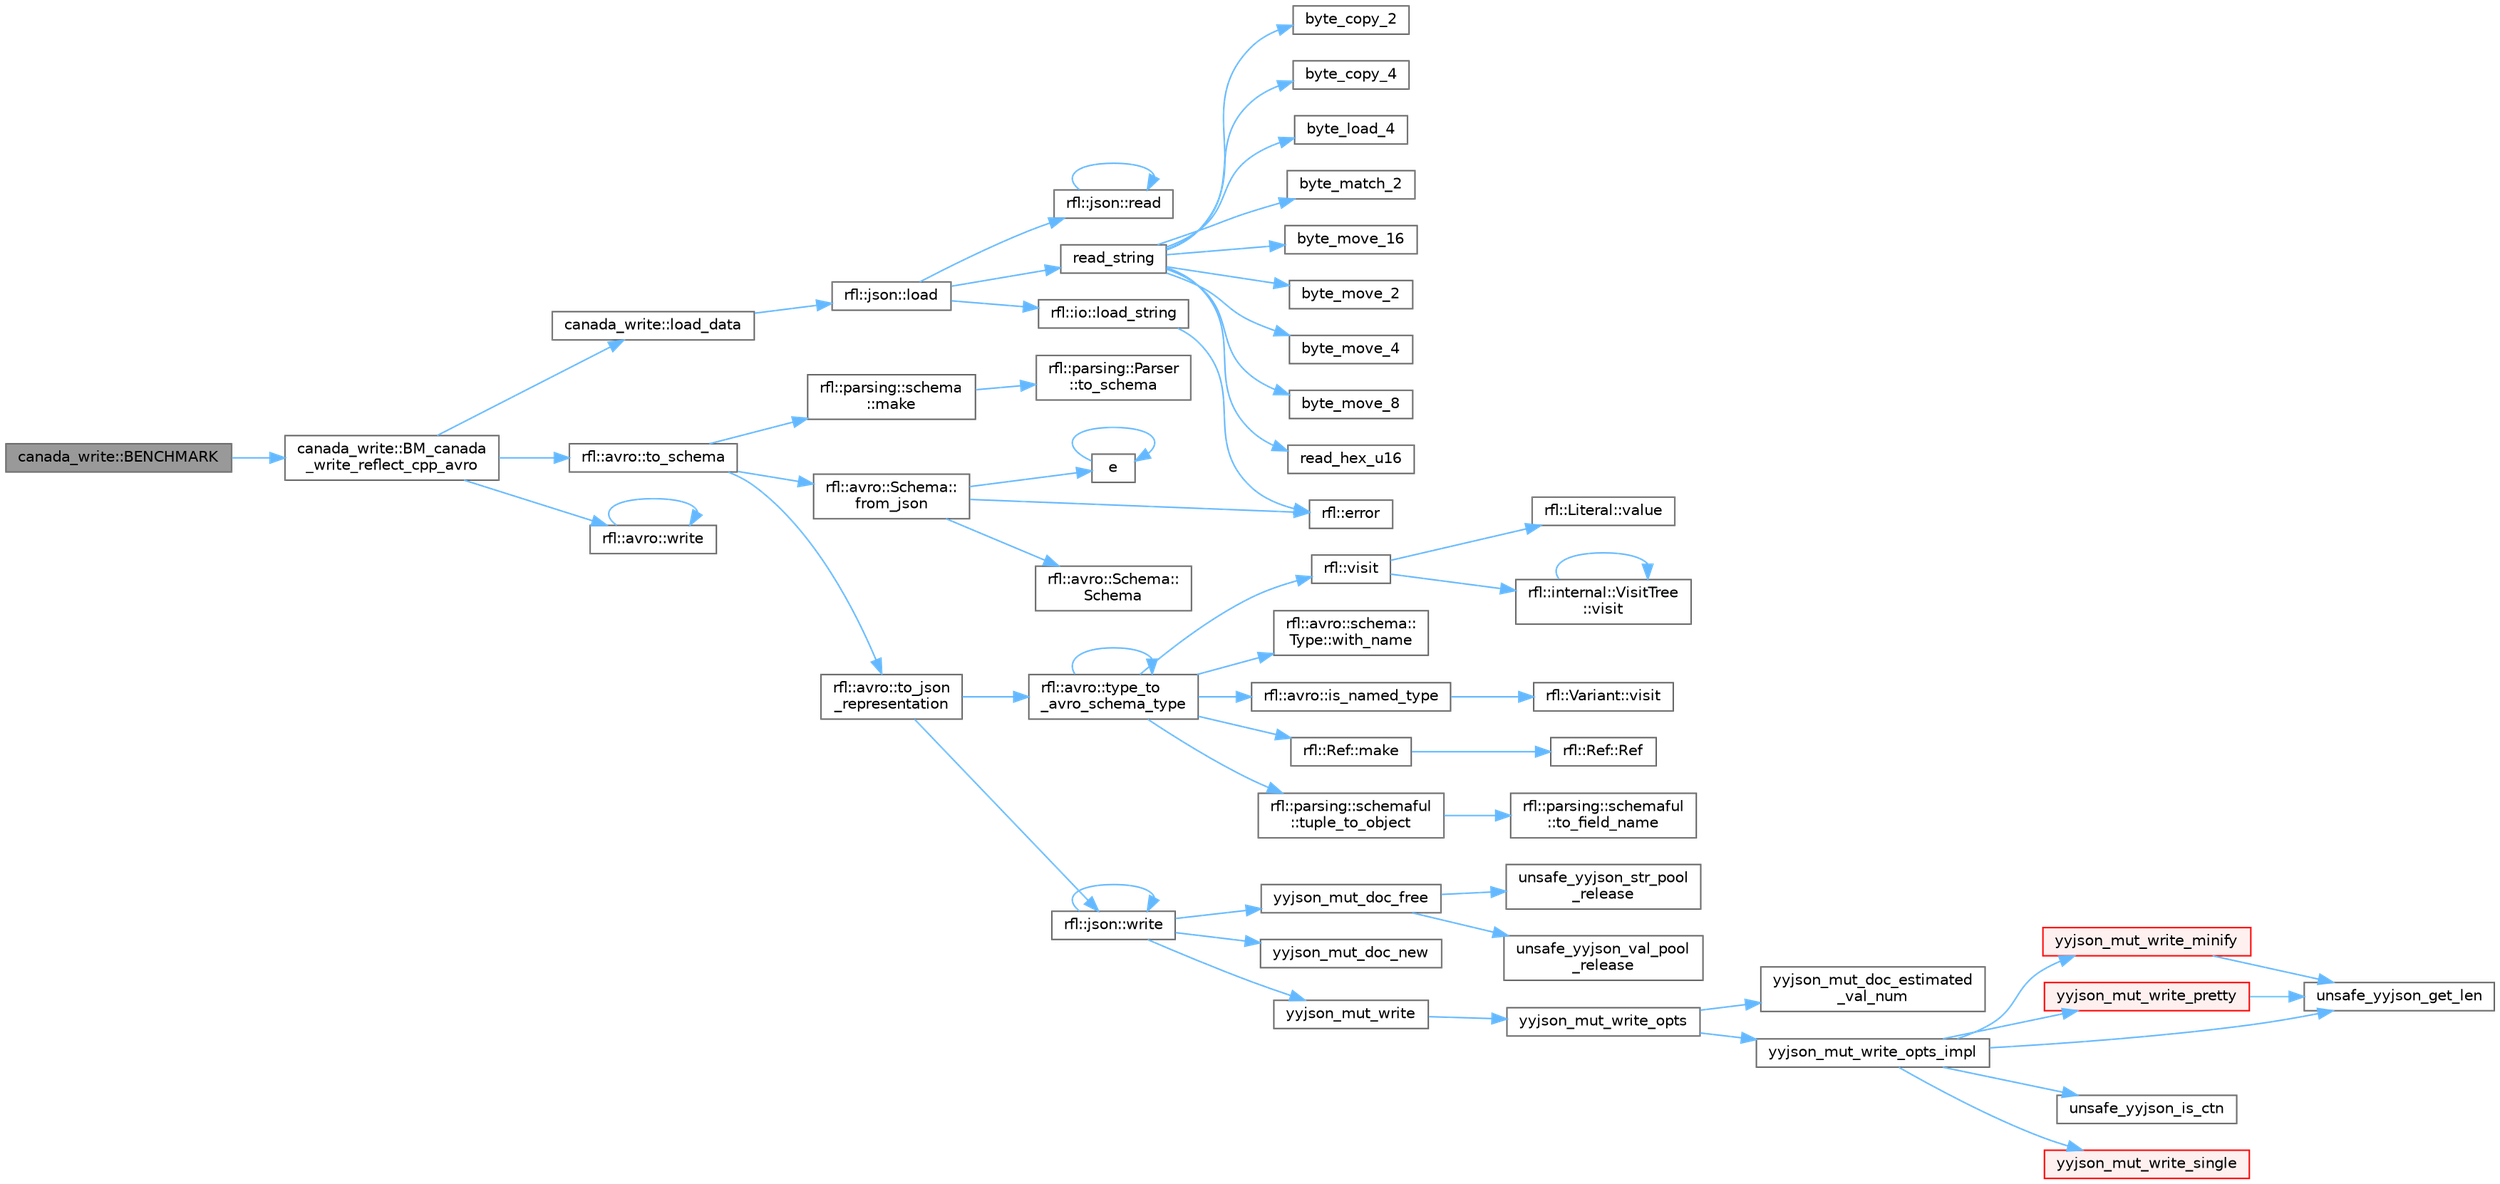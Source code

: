 digraph "canada_write::BENCHMARK"
{
 // LATEX_PDF_SIZE
  bgcolor="transparent";
  edge [fontname=Helvetica,fontsize=10,labelfontname=Helvetica,labelfontsize=10];
  node [fontname=Helvetica,fontsize=10,shape=box,height=0.2,width=0.4];
  rankdir="LR";
  Node1 [id="Node000001",label="canada_write::BENCHMARK",height=0.2,width=0.4,color="gray40", fillcolor="grey60", style="filled", fontcolor="black",tooltip=" "];
  Node1 -> Node2 [id="edge1_Node000001_Node000002",color="steelblue1",style="solid",tooltip=" "];
  Node2 [id="Node000002",label="canada_write::BM_canada\l_write_reflect_cpp_avro",height=0.2,width=0.4,color="grey40", fillcolor="white", style="filled",URL="$namespacecanada__write.html#a40600ed70f3768d5e1ab58cad84e0fe3",tooltip=" "];
  Node2 -> Node3 [id="edge2_Node000002_Node000003",color="steelblue1",style="solid",tooltip=" "];
  Node3 [id="Node000003",label="canada_write::load_data",height=0.2,width=0.4,color="grey40", fillcolor="white", style="filled",URL="$namespacecanada__write.html#a77ee77f85d1f753898b945d50691b573",tooltip=" "];
  Node3 -> Node4 [id="edge3_Node000003_Node000004",color="steelblue1",style="solid",tooltip=" "];
  Node4 [id="Node000004",label="rfl::json::load",height=0.2,width=0.4,color="grey40", fillcolor="white", style="filled",URL="$namespacerfl_1_1json.html#ad44cd984a06c20921fc621d115e17cab",tooltip=" "];
  Node4 -> Node5 [id="edge4_Node000004_Node000005",color="steelblue1",style="solid",tooltip=" "];
  Node5 [id="Node000005",label="rfl::io::load_string",height=0.2,width=0.4,color="grey40", fillcolor="white", style="filled",URL="$namespacerfl_1_1io.html#abef8f6773d8fd7258ba35772521c371a",tooltip=" "];
  Node5 -> Node6 [id="edge5_Node000005_Node000006",color="steelblue1",style="solid",tooltip=" "];
  Node6 [id="Node000006",label="rfl::error",height=0.2,width=0.4,color="grey40", fillcolor="white", style="filled",URL="$namespacerfl.html#a6625864c6c297dfdc3d3c3ee3181dd8c",tooltip="Shorthand for unexpected error."];
  Node4 -> Node7 [id="edge6_Node000004_Node000007",color="steelblue1",style="solid",tooltip=" "];
  Node7 [id="Node000007",label="rfl::json::read",height=0.2,width=0.4,color="grey40", fillcolor="white", style="filled",URL="$namespacerfl_1_1json.html#a905573518eca04a9c269d1bb32de7dd1",tooltip="Parses an object from a JSON var."];
  Node7 -> Node7 [id="edge7_Node000007_Node000007",color="steelblue1",style="solid",tooltip=" "];
  Node4 -> Node8 [id="edge8_Node000004_Node000008",color="steelblue1",style="solid",tooltip=" "];
  Node8 [id="Node000008",label="read_string",height=0.2,width=0.4,color="grey40", fillcolor="white", style="filled",URL="$yyjson_8c.html#a804945ea7ab88a55f6c71afe2ef28508",tooltip=" "];
  Node8 -> Node9 [id="edge9_Node000008_Node000009",color="steelblue1",style="solid",tooltip=" "];
  Node9 [id="Node000009",label="byte_copy_2",height=0.2,width=0.4,color="grey40", fillcolor="white", style="filled",URL="$yyjson_8c.html#ac6a11726824f52b6413a67488f5a3152",tooltip=" "];
  Node8 -> Node10 [id="edge10_Node000008_Node000010",color="steelblue1",style="solid",tooltip=" "];
  Node10 [id="Node000010",label="byte_copy_4",height=0.2,width=0.4,color="grey40", fillcolor="white", style="filled",URL="$yyjson_8c.html#a98219967baeab34ab615b4ccda0df146",tooltip=" "];
  Node8 -> Node11 [id="edge11_Node000008_Node000011",color="steelblue1",style="solid",tooltip=" "];
  Node11 [id="Node000011",label="byte_load_4",height=0.2,width=0.4,color="grey40", fillcolor="white", style="filled",URL="$yyjson_8c.html#a87c460a03bebacd0dcdad97440488c2b",tooltip=" "];
  Node8 -> Node12 [id="edge12_Node000008_Node000012",color="steelblue1",style="solid",tooltip=" "];
  Node12 [id="Node000012",label="byte_match_2",height=0.2,width=0.4,color="grey40", fillcolor="white", style="filled",URL="$yyjson_8c.html#a3a0b543ccc96758e3d9632773ab82632",tooltip=" "];
  Node8 -> Node13 [id="edge13_Node000008_Node000013",color="steelblue1",style="solid",tooltip=" "];
  Node13 [id="Node000013",label="byte_move_16",height=0.2,width=0.4,color="grey40", fillcolor="white", style="filled",URL="$yyjson_8c.html#a133d71145abef5ab727e5d3bc7d7d3cc",tooltip=" "];
  Node8 -> Node14 [id="edge14_Node000008_Node000014",color="steelblue1",style="solid",tooltip=" "];
  Node14 [id="Node000014",label="byte_move_2",height=0.2,width=0.4,color="grey40", fillcolor="white", style="filled",URL="$yyjson_8c.html#a937b93922fffb9ba4853a8c20954aa5b",tooltip=" "];
  Node8 -> Node15 [id="edge15_Node000008_Node000015",color="steelblue1",style="solid",tooltip=" "];
  Node15 [id="Node000015",label="byte_move_4",height=0.2,width=0.4,color="grey40", fillcolor="white", style="filled",URL="$yyjson_8c.html#aa5ca17990694a6718874be6817b38ed4",tooltip=" "];
  Node8 -> Node16 [id="edge16_Node000008_Node000016",color="steelblue1",style="solid",tooltip=" "];
  Node16 [id="Node000016",label="byte_move_8",height=0.2,width=0.4,color="grey40", fillcolor="white", style="filled",URL="$yyjson_8c.html#a358fd32f651a73a41814fb2229dae049",tooltip=" "];
  Node8 -> Node17 [id="edge17_Node000008_Node000017",color="steelblue1",style="solid",tooltip=" "];
  Node17 [id="Node000017",label="read_hex_u16",height=0.2,width=0.4,color="grey40", fillcolor="white", style="filled",URL="$yyjson_8c.html#add45e53bf46ccf2467cc535d9bd89717",tooltip=" "];
  Node2 -> Node18 [id="edge18_Node000002_Node000018",color="steelblue1",style="solid",tooltip=" "];
  Node18 [id="Node000018",label="rfl::avro::to_schema",height=0.2,width=0.4,color="grey40", fillcolor="white", style="filled",URL="$namespacerfl_1_1avro.html#ab4e4299e148b02882cde0a081a19d533",tooltip="Returns the Avro schema for a class."];
  Node18 -> Node19 [id="edge19_Node000018_Node000019",color="steelblue1",style="solid",tooltip=" "];
  Node19 [id="Node000019",label="rfl::avro::Schema::\lfrom_json",height=0.2,width=0.4,color="grey40", fillcolor="white", style="filled",URL="$classrfl_1_1avro_1_1_schema.html#a0b87feddebe58d04f4c9b4c4c8e96ff1",tooltip=" "];
  Node19 -> Node20 [id="edge20_Node000019_Node000020",color="steelblue1",style="solid",tooltip=" "];
  Node20 [id="Node000020",label="e",height=0.2,width=0.4,color="grey40", fillcolor="white", style="filled",URL="$_cwise__array__power__array_8cpp.html#a9cb86ff854760bf91a154f2724a9101d",tooltip=" "];
  Node20 -> Node20 [id="edge21_Node000020_Node000020",color="steelblue1",style="solid",tooltip=" "];
  Node19 -> Node6 [id="edge22_Node000019_Node000006",color="steelblue1",style="solid",tooltip=" "];
  Node19 -> Node21 [id="edge23_Node000019_Node000021",color="steelblue1",style="solid",tooltip=" "];
  Node21 [id="Node000021",label="rfl::avro::Schema::\lSchema",height=0.2,width=0.4,color="grey40", fillcolor="white", style="filled",URL="$classrfl_1_1avro_1_1_schema.html#afe64e32328ce80341a44c3c3e8ed2eff",tooltip=" "];
  Node18 -> Node22 [id="edge24_Node000018_Node000022",color="steelblue1",style="solid",tooltip=" "];
  Node22 [id="Node000022",label="rfl::parsing::schema\l::make",height=0.2,width=0.4,color="grey40", fillcolor="white", style="filled",URL="$namespacerfl_1_1parsing_1_1schema.html#abde3ab3b84d1e866390452a4bcd9f414",tooltip=" "];
  Node22 -> Node23 [id="edge25_Node000022_Node000023",color="steelblue1",style="solid",tooltip=" "];
  Node23 [id="Node000023",label="rfl::parsing::Parser\l::to_schema",height=0.2,width=0.4,color="grey40", fillcolor="white", style="filled",URL="$structrfl_1_1parsing_1_1_parser.html#a1dafff3e2ac5cc6e4cf8472870a2481f",tooltip="Generates a schema for the underlying type."];
  Node18 -> Node24 [id="edge26_Node000018_Node000024",color="steelblue1",style="solid",tooltip=" "];
  Node24 [id="Node000024",label="rfl::avro::to_json\l_representation",height=0.2,width=0.4,color="grey40", fillcolor="white", style="filled",URL="$namespacerfl_1_1avro.html#ad8970e1bc390f14a2a8b2e4268e3a9e4",tooltip=" "];
  Node24 -> Node25 [id="edge27_Node000024_Node000025",color="steelblue1",style="solid",tooltip=" "];
  Node25 [id="Node000025",label="rfl::avro::type_to\l_avro_schema_type",height=0.2,width=0.4,color="grey40", fillcolor="white", style="filled",URL="$namespacerfl_1_1avro.html#a2bde2fe911f941dfa6ac70073bdfaab4",tooltip=" "];
  Node25 -> Node26 [id="edge28_Node000025_Node000026",color="steelblue1",style="solid",tooltip=" "];
  Node26 [id="Node000026",label="rfl::avro::is_named_type",height=0.2,width=0.4,color="grey40", fillcolor="white", style="filled",URL="$namespacerfl_1_1avro.html#ad309b1262fb37cdb7e4ff4e13e864053",tooltip=" "];
  Node26 -> Node27 [id="edge29_Node000026_Node000027",color="steelblue1",style="solid",tooltip=" "];
  Node27 [id="Node000027",label="rfl::Variant::visit",height=0.2,width=0.4,color="grey40", fillcolor="white", style="filled",URL="$classrfl_1_1_variant.html#ac3b3ce4b10d7ae00df4474bc78f64f6b",tooltip=" "];
  Node25 -> Node28 [id="edge30_Node000025_Node000028",color="steelblue1",style="solid",tooltip=" "];
  Node28 [id="Node000028",label="rfl::Ref::make",height=0.2,width=0.4,color="grey40", fillcolor="white", style="filled",URL="$classrfl_1_1_ref.html#a1501cd0fd114b2dd113fb3abe974275d",tooltip=" "];
  Node28 -> Node29 [id="edge31_Node000028_Node000029",color="steelblue1",style="solid",tooltip=" "];
  Node29 [id="Node000029",label="rfl::Ref::Ref",height=0.2,width=0.4,color="grey40", fillcolor="white", style="filled",URL="$classrfl_1_1_ref.html#a157d7b0b3b1bc2b0833c0843bf056d04",tooltip=" "];
  Node25 -> Node30 [id="edge32_Node000025_Node000030",color="steelblue1",style="solid",tooltip=" "];
  Node30 [id="Node000030",label="rfl::parsing::schemaful\l::tuple_to_object",height=0.2,width=0.4,color="grey40", fillcolor="white", style="filled",URL="$namespacerfl_1_1parsing_1_1schemaful.html#a5b412f7002391ba449648c30b115d142",tooltip=" "];
  Node30 -> Node31 [id="edge33_Node000030_Node000031",color="steelblue1",style="solid",tooltip=" "];
  Node31 [id="Node000031",label="rfl::parsing::schemaful\l::to_field_name",height=0.2,width=0.4,color="grey40", fillcolor="white", style="filled",URL="$namespacerfl_1_1parsing_1_1schemaful.html#a637e665897ba12ed046a7c21720158f4",tooltip=" "];
  Node25 -> Node25 [id="edge34_Node000025_Node000025",color="steelblue1",style="solid",tooltip=" "];
  Node25 -> Node32 [id="edge35_Node000025_Node000032",color="steelblue1",style="solid",tooltip=" "];
  Node32 [id="Node000032",label="rfl::visit",height=0.2,width=0.4,color="grey40", fillcolor="white", style="filled",URL="$namespacerfl.html#ab818223fa1c483a720a5004db13c118b",tooltip=" "];
  Node32 -> Node33 [id="edge36_Node000032_Node000033",color="steelblue1",style="solid",tooltip=" "];
  Node33 [id="Node000033",label="rfl::Literal::value",height=0.2,width=0.4,color="grey40", fillcolor="white", style="filled",URL="$classrfl_1_1_literal.html#a12e1ef9245686c82fd03d9488a06249e",tooltip="Returns the value actually contained in the Literal."];
  Node32 -> Node34 [id="edge37_Node000032_Node000034",color="steelblue1",style="solid",tooltip=" "];
  Node34 [id="Node000034",label="rfl::internal::VisitTree\l::visit",height=0.2,width=0.4,color="grey40", fillcolor="white", style="filled",URL="$structrfl_1_1internal_1_1_visit_tree.html#a0f788884e011cf44fa9ed4f9b80d1bd8",tooltip="Evaluates a visitor pattern using a tree-like structure."];
  Node34 -> Node34 [id="edge38_Node000034_Node000034",color="steelblue1",style="solid",tooltip=" "];
  Node25 -> Node35 [id="edge39_Node000025_Node000035",color="steelblue1",style="solid",tooltip=" "];
  Node35 [id="Node000035",label="rfl::avro::schema::\lType::with_name",height=0.2,width=0.4,color="grey40", fillcolor="white", style="filled",URL="$structrfl_1_1avro_1_1schema_1_1_type.html#a020df2467fc88c2642139b392dec1c16",tooltip=" "];
  Node24 -> Node36 [id="edge40_Node000024_Node000036",color="steelblue1",style="solid",tooltip=" "];
  Node36 [id="Node000036",label="rfl::json::write",height=0.2,width=0.4,color="grey40", fillcolor="white", style="filled",URL="$namespacerfl_1_1json.html#af39a23539424555b8c970d12a58e547f",tooltip="Returns a JSON string."];
  Node36 -> Node36 [id="edge41_Node000036_Node000036",color="steelblue1",style="solid",tooltip=" "];
  Node36 -> Node37 [id="edge42_Node000036_Node000037",color="steelblue1",style="solid",tooltip=" "];
  Node37 [id="Node000037",label="yyjson_mut_doc_free",height=0.2,width=0.4,color="grey40", fillcolor="white", style="filled",URL="$yyjson_8c.html#a473b53dd223f25a117a6fe3b543bfdb1",tooltip=" "];
  Node37 -> Node38 [id="edge43_Node000037_Node000038",color="steelblue1",style="solid",tooltip=" "];
  Node38 [id="Node000038",label="unsafe_yyjson_str_pool\l_release",height=0.2,width=0.4,color="grey40", fillcolor="white", style="filled",URL="$yyjson_8c.html#a68827985804124f8d26d256b07877cf9",tooltip=" "];
  Node37 -> Node39 [id="edge44_Node000037_Node000039",color="steelblue1",style="solid",tooltip=" "];
  Node39 [id="Node000039",label="unsafe_yyjson_val_pool\l_release",height=0.2,width=0.4,color="grey40", fillcolor="white", style="filled",URL="$yyjson_8c.html#a423ab190d8ce947af71ff1a45ab76805",tooltip=" "];
  Node36 -> Node40 [id="edge45_Node000036_Node000040",color="steelblue1",style="solid",tooltip=" "];
  Node40 [id="Node000040",label="yyjson_mut_doc_new",height=0.2,width=0.4,color="grey40", fillcolor="white", style="filled",URL="$yyjson_8c.html#a94a8c1c5f4e47e11e268d7f4c0e4cb1a",tooltip=" "];
  Node36 -> Node41 [id="edge46_Node000036_Node000041",color="steelblue1",style="solid",tooltip=" "];
  Node41 [id="Node000041",label="yyjson_mut_write",height=0.2,width=0.4,color="grey40", fillcolor="white", style="filled",URL="$yyjson_8h.html#a881e2ee3f487385810829df8bc675f1f",tooltip=" "];
  Node41 -> Node42 [id="edge47_Node000041_Node000042",color="steelblue1",style="solid",tooltip=" "];
  Node42 [id="Node000042",label="yyjson_mut_write_opts",height=0.2,width=0.4,color="grey40", fillcolor="white", style="filled",URL="$yyjson_8c.html#a43932e149602ddfcd9257648ea36e553",tooltip=" "];
  Node42 -> Node43 [id="edge48_Node000042_Node000043",color="steelblue1",style="solid",tooltip=" "];
  Node43 [id="Node000043",label="yyjson_mut_doc_estimated\l_val_num",height=0.2,width=0.4,color="grey40", fillcolor="white", style="filled",URL="$yyjson_8c.html#ac9cfbe501c1317baf92c53571c7333ee",tooltip=" "];
  Node42 -> Node44 [id="edge49_Node000042_Node000044",color="steelblue1",style="solid",tooltip=" "];
  Node44 [id="Node000044",label="yyjson_mut_write_opts_impl",height=0.2,width=0.4,color="grey40", fillcolor="white", style="filled",URL="$yyjson_8c.html#a9419498fed912dda63693d15ff91c74c",tooltip=" "];
  Node44 -> Node45 [id="edge50_Node000044_Node000045",color="steelblue1",style="solid",tooltip=" "];
  Node45 [id="Node000045",label="unsafe_yyjson_get_len",height=0.2,width=0.4,color="grey40", fillcolor="white", style="filled",URL="$yyjson_8h.html#a445bf8a7f9981e4797bf95db944ddf8f",tooltip=" "];
  Node44 -> Node46 [id="edge51_Node000044_Node000046",color="steelblue1",style="solid",tooltip=" "];
  Node46 [id="Node000046",label="unsafe_yyjson_is_ctn",height=0.2,width=0.4,color="grey40", fillcolor="white", style="filled",URL="$yyjson_8h.html#afe1e8995e63d29297d569c4a848bf5a2",tooltip=" "];
  Node44 -> Node47 [id="edge52_Node000044_Node000047",color="steelblue1",style="solid",tooltip=" "];
  Node47 [id="Node000047",label="yyjson_mut_write_minify",height=0.2,width=0.4,color="red", fillcolor="#FFF0F0", style="filled",URL="$yyjson_8c.html#a41b0f7caeaed5e6075fdbad6e37daa44",tooltip=" "];
  Node47 -> Node45 [id="edge53_Node000047_Node000045",color="steelblue1",style="solid",tooltip=" "];
  Node44 -> Node109 [id="edge54_Node000044_Node000109",color="steelblue1",style="solid",tooltip=" "];
  Node109 [id="Node000109",label="yyjson_mut_write_pretty",height=0.2,width=0.4,color="red", fillcolor="#FFF0F0", style="filled",URL="$yyjson_8c.html#a5bd41dfbb867b6521e1f7571f3615b0f",tooltip=" "];
  Node109 -> Node45 [id="edge55_Node000109_Node000045",color="steelblue1",style="solid",tooltip=" "];
  Node44 -> Node111 [id="edge56_Node000044_Node000111",color="steelblue1",style="solid",tooltip=" "];
  Node111 [id="Node000111",label="yyjson_mut_write_single",height=0.2,width=0.4,color="red", fillcolor="#FFF0F0", style="filled",URL="$yyjson_8c.html#a6453eece4aede41c7d909075ad2980e0",tooltip=" "];
  Node2 -> Node113 [id="edge57_Node000002_Node000113",color="steelblue1",style="solid",tooltip=" "];
  Node113 [id="Node000113",label="rfl::avro::write",height=0.2,width=0.4,color="grey40", fillcolor="white", style="filled",URL="$namespacerfl_1_1avro.html#a35363ef7356277226dac5c8cb4fb6b4a",tooltip="Returns AVRO bytes."];
  Node113 -> Node113 [id="edge58_Node000113_Node000113",color="steelblue1",style="solid",tooltip=" "];
}
